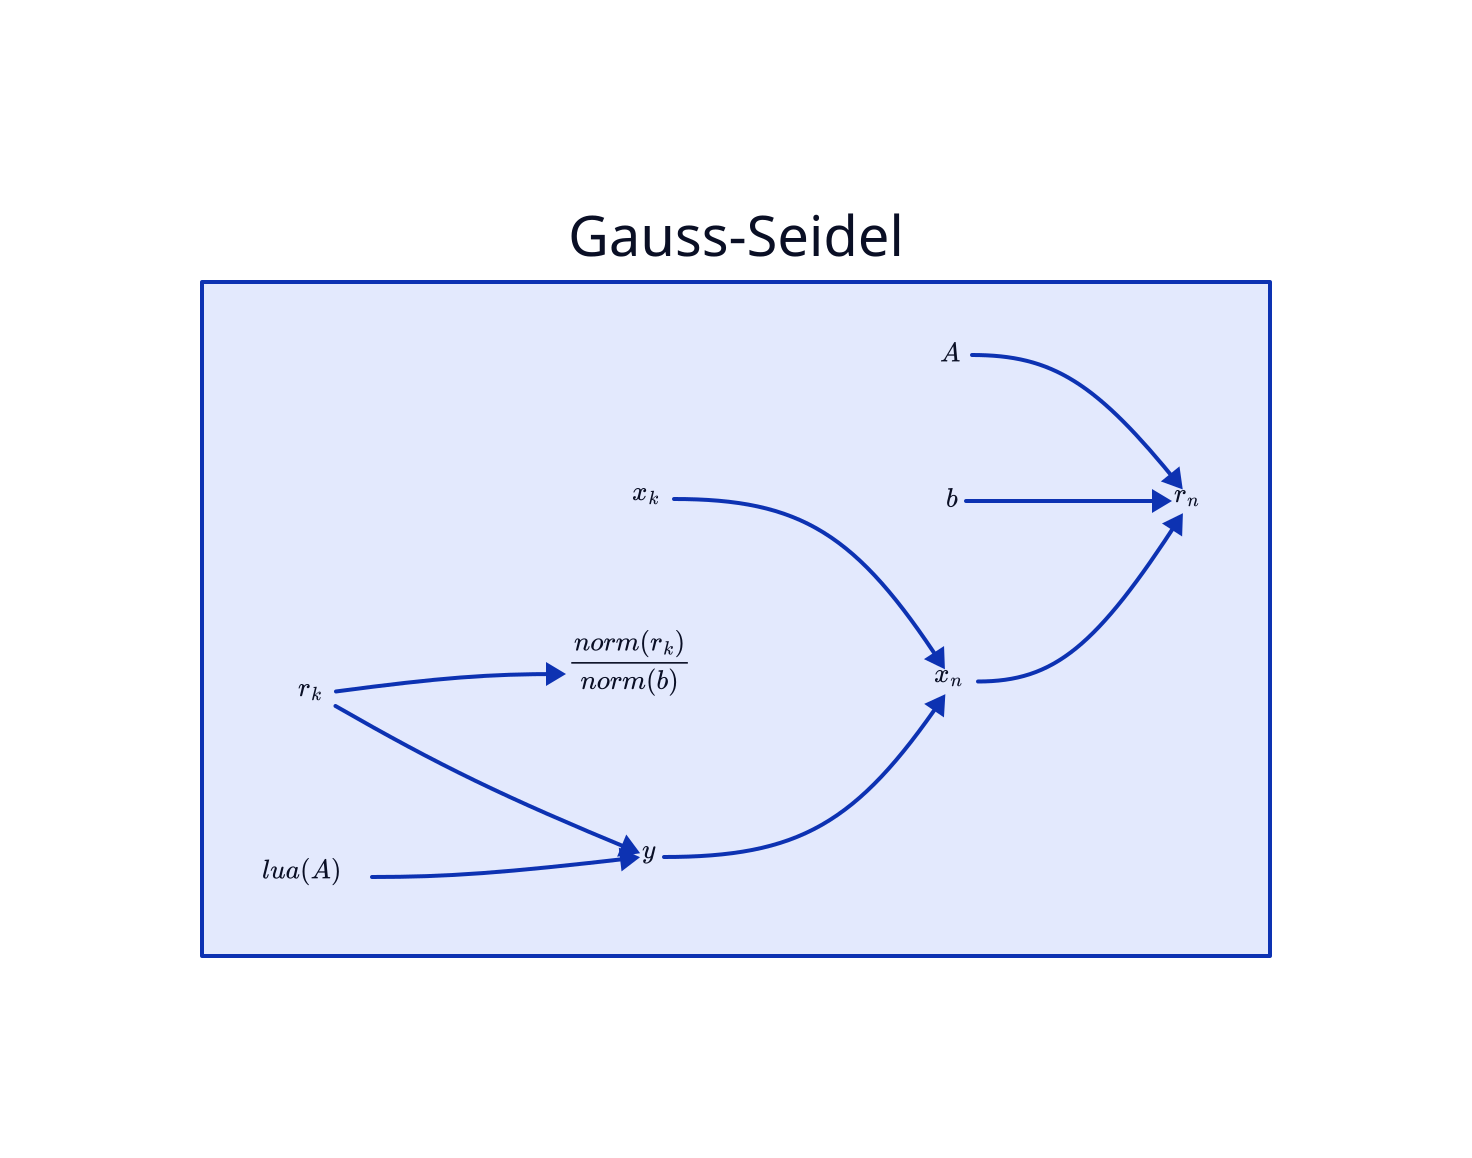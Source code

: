 direction: right
Gauss-Seidel: {
  i1: |latex A |
  i2: |latex b |
  i3: |latex x_k |
  i4: |latex r_k |
  i5: |latex lua(A) |
  o1: |latex \\frac{norm(r_k)}{norm(b)} |
  o2: |latex y |
  o3: |latex x_n |
  o4: |latex r_n |

  i4 -> o1
  i5 -> o2
  i4 -> o2
  i3 -> O3
  o2 -> o3
  i1 -> O4
  i2 -> O4
  o3 -> o4
}